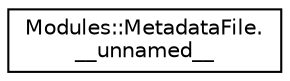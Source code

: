 digraph "Graphical Class Hierarchy"
{
 // INTERACTIVE_SVG=YES
  edge [fontname="Helvetica",fontsize="10",labelfontname="Helvetica",labelfontsize="10"];
  node [fontname="Helvetica",fontsize="10",shape=record];
  rankdir="LR";
  Node1 [label="Modules::MetadataFile.\l__unnamed__",height=0.2,width=0.4,color="black", fillcolor="white", style="filled",URL="$namespace_modules.html#union_modules_1_1_metadata_file_8____unnamed____"];
}
